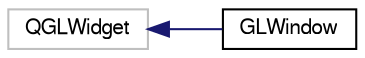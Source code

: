 digraph "Graphical Class Hierarchy"
{
  edge [fontname="FreeSans",fontsize="10",labelfontname="FreeSans",labelfontsize="10"];
  node [fontname="FreeSans",fontsize="10",shape=record];
  rankdir="LR";
  Node1 [label="QGLWidget",height=0.2,width=0.4,color="grey75", fillcolor="white", style="filled"];
  Node1 -> Node2 [dir="back",color="midnightblue",fontsize="10",style="solid",fontname="FreeSans"];
  Node2 [label="GLWindow",height=0.2,width=0.4,color="black", fillcolor="white", style="filled",URL="$class_g_l_window.html",tooltip="Class in charge to handle the OpenGL Window and pass the user input to the CrowdEngine. "];
}
